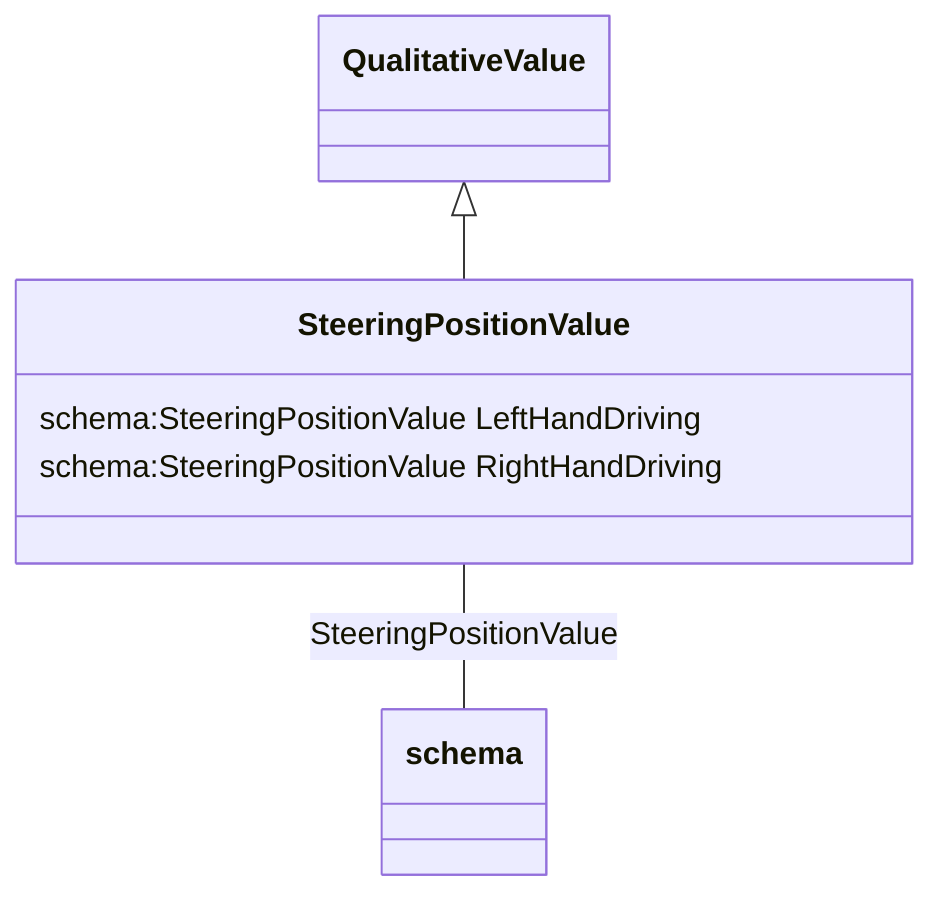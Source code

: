 classDiagram
  SteeringPositionValue -- schema:SteeringPositionValue


QualitativeValue <|-- SteeringPositionValue
class SteeringPositionValue {

  schema:SteeringPositionValue LeftHandDriving
  schema:SteeringPositionValue RightHandDriving

}